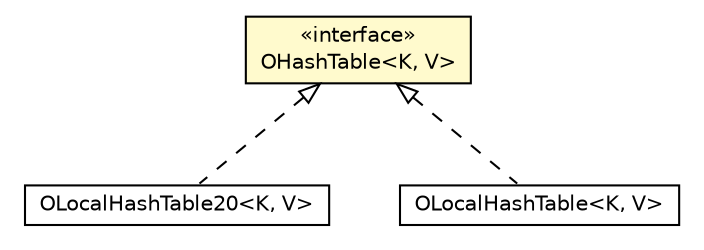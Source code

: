 #!/usr/local/bin/dot
#
# Class diagram 
# Generated by UMLGraph version R5_6-24-gf6e263 (http://www.umlgraph.org/)
#

digraph G {
	edge [fontname="Helvetica",fontsize=10,labelfontname="Helvetica",labelfontsize=10];
	node [fontname="Helvetica",fontsize=10,shape=plaintext];
	nodesep=0.25;
	ranksep=0.5;
	// com.orientechnologies.orient.core.index.hashindex.local.OLocalHashTable20<K, V>
	c1897381 [label=<<table title="com.orientechnologies.orient.core.index.hashindex.local.OLocalHashTable20" border="0" cellborder="1" cellspacing="0" cellpadding="2" port="p" href="./OLocalHashTable20.html">
		<tr><td><table border="0" cellspacing="0" cellpadding="1">
<tr><td align="center" balign="center"> OLocalHashTable20&lt;K, V&gt; </td></tr>
		</table></td></tr>
		</table>>, URL="./OLocalHashTable20.html", fontname="Helvetica", fontcolor="black", fontsize=10.0];
	// com.orientechnologies.orient.core.index.hashindex.local.OLocalHashTable<K, V>
	c1897385 [label=<<table title="com.orientechnologies.orient.core.index.hashindex.local.OLocalHashTable" border="0" cellborder="1" cellspacing="0" cellpadding="2" port="p" href="./OLocalHashTable.html">
		<tr><td><table border="0" cellspacing="0" cellpadding="1">
<tr><td align="center" balign="center"> OLocalHashTable&lt;K, V&gt; </td></tr>
		</table></td></tr>
		</table>>, URL="./OLocalHashTable.html", fontname="Helvetica", fontcolor="black", fontsize=10.0];
	// com.orientechnologies.orient.core.index.hashindex.local.OHashTable<K, V>
	c1897389 [label=<<table title="com.orientechnologies.orient.core.index.hashindex.local.OHashTable" border="0" cellborder="1" cellspacing="0" cellpadding="2" port="p" bgcolor="lemonChiffon" href="./OHashTable.html">
		<tr><td><table border="0" cellspacing="0" cellpadding="1">
<tr><td align="center" balign="center"> &#171;interface&#187; </td></tr>
<tr><td align="center" balign="center"> OHashTable&lt;K, V&gt; </td></tr>
		</table></td></tr>
		</table>>, URL="./OHashTable.html", fontname="Helvetica", fontcolor="black", fontsize=10.0];
	//com.orientechnologies.orient.core.index.hashindex.local.OLocalHashTable20<K, V> implements com.orientechnologies.orient.core.index.hashindex.local.OHashTable<K, V>
	c1897389:p -> c1897381:p [dir=back,arrowtail=empty,style=dashed];
	//com.orientechnologies.orient.core.index.hashindex.local.OLocalHashTable<K, V> implements com.orientechnologies.orient.core.index.hashindex.local.OHashTable<K, V>
	c1897389:p -> c1897385:p [dir=back,arrowtail=empty,style=dashed];
}

